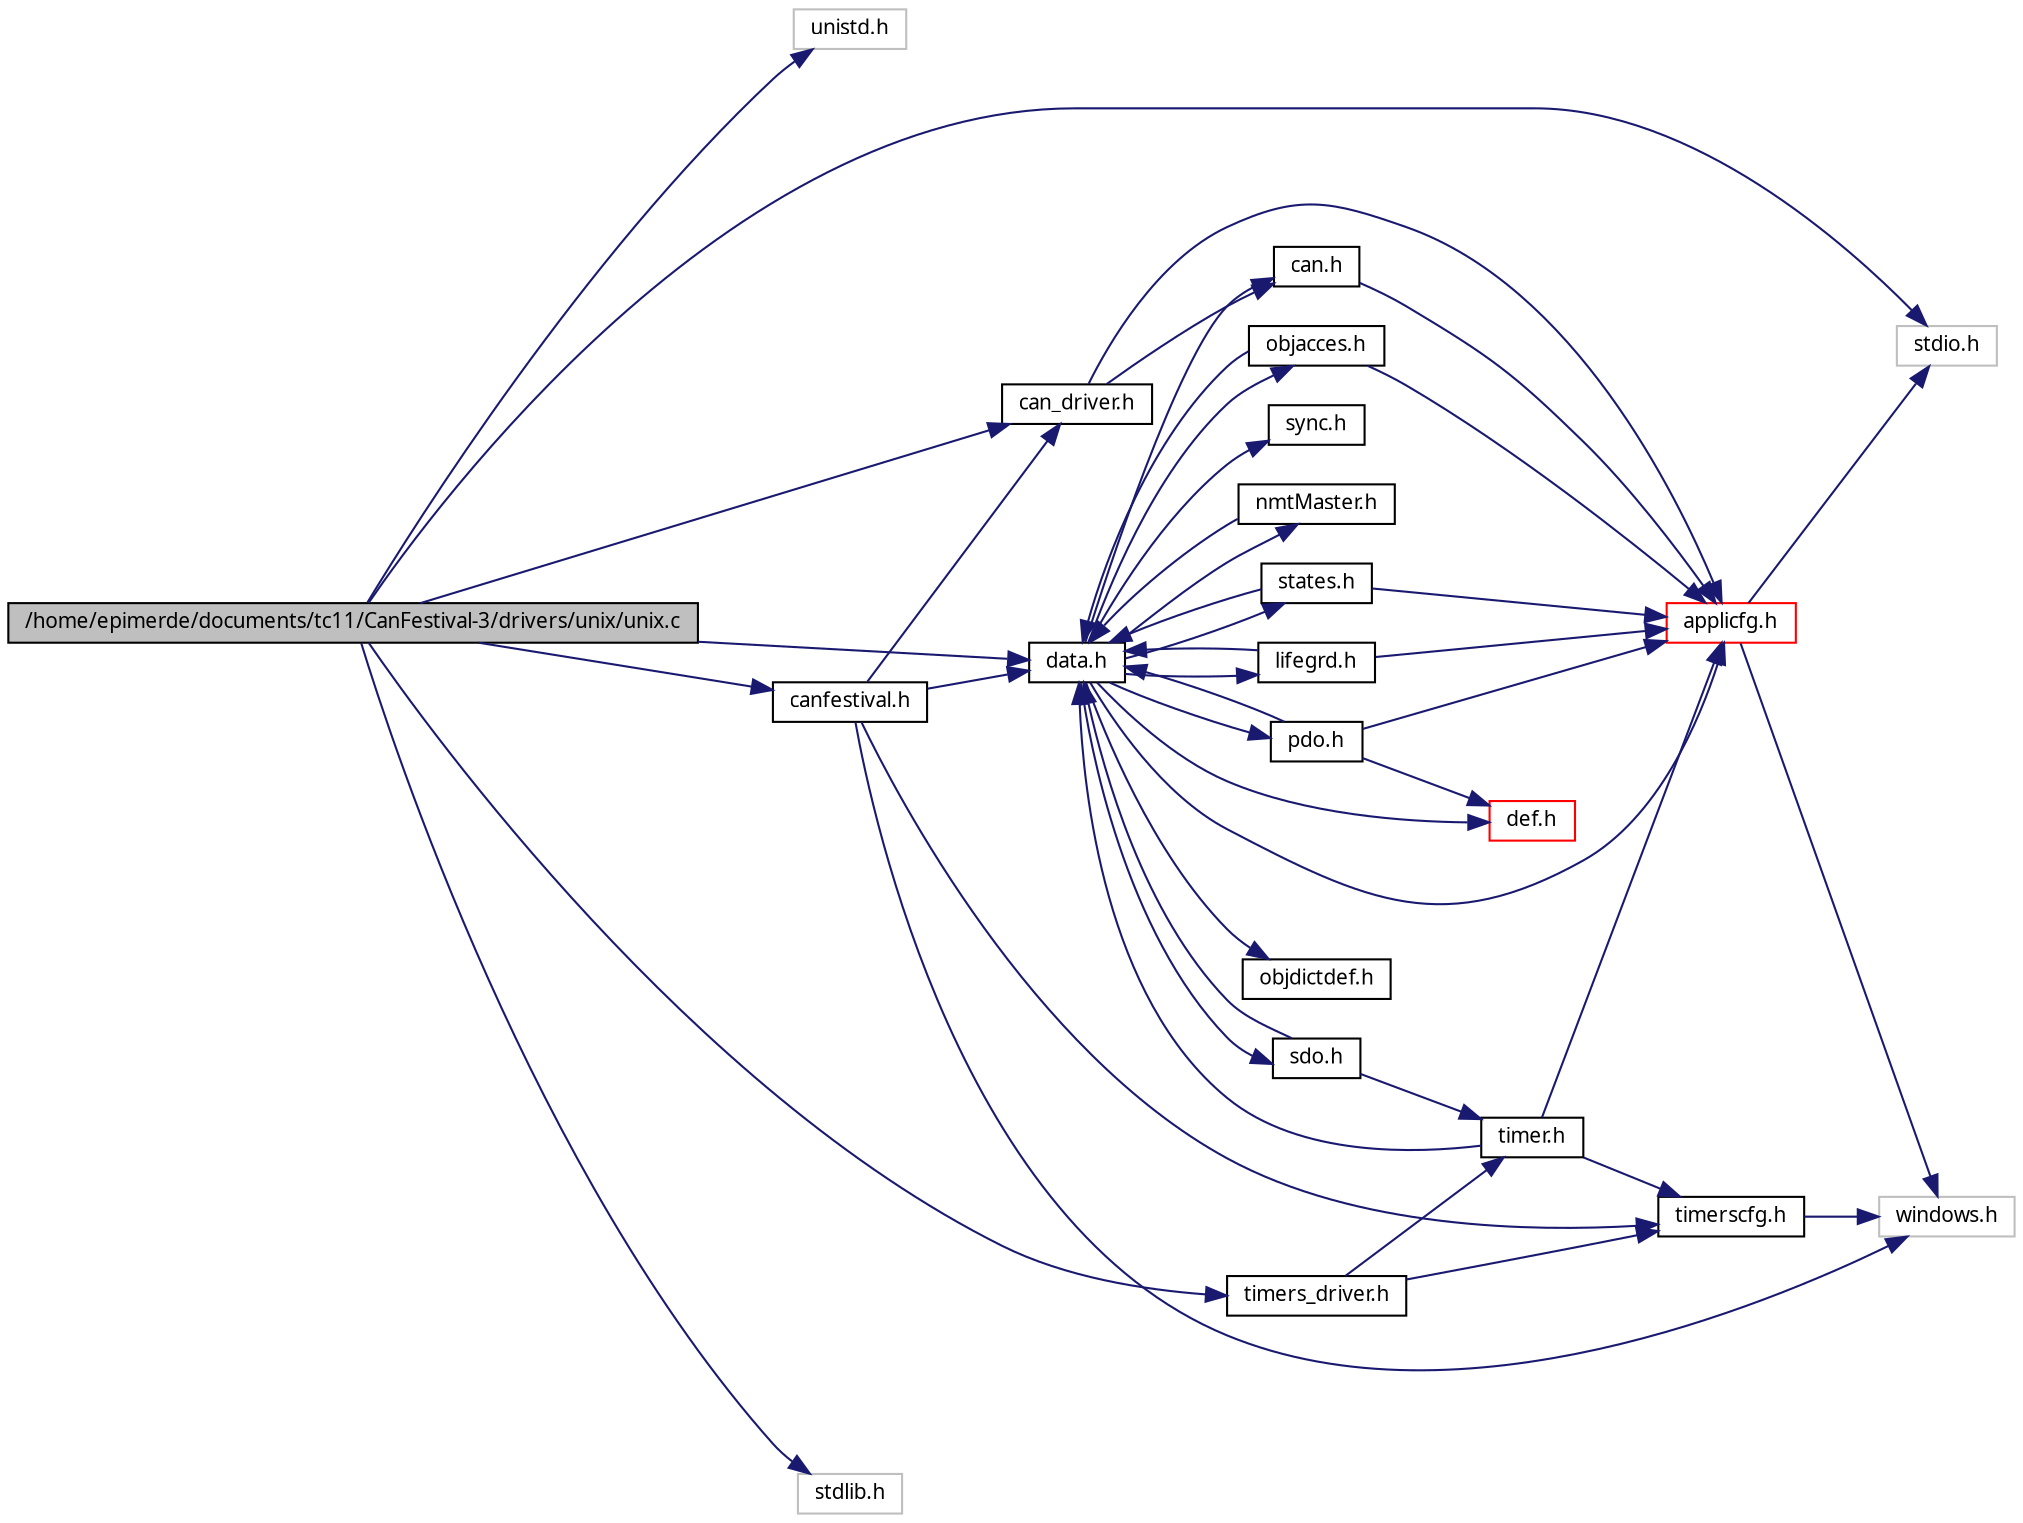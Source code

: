 digraph G
{
  edge [fontname="FreeSans.ttf",fontsize=10,labelfontname="FreeSans.ttf",labelfontsize=10];
  node [fontname="FreeSans.ttf",fontsize=10,shape=record];
  rankdir=LR;
  Node1 [label="/home/epimerde/documents/tc11/CanFestival-3/drivers/unix/unix.c",height=0.2,width=0.4,color="black", fillcolor="grey75", style="filled" fontcolor="black"];
  Node1 -> Node2 [color="midnightblue",fontsize=10,style="solid",fontname="FreeSans.ttf"];
  Node2 [label="unistd.h",height=0.2,width=0.4,color="grey75", fillcolor="white", style="filled"];
  Node1 -> Node3 [color="midnightblue",fontsize=10,style="solid",fontname="FreeSans.ttf"];
  Node3 [label="stdio.h",height=0.2,width=0.4,color="grey75", fillcolor="white", style="filled"];
  Node1 -> Node4 [color="midnightblue",fontsize=10,style="solid",fontname="FreeSans.ttf"];
  Node4 [label="stdlib.h",height=0.2,width=0.4,color="grey75", fillcolor="white", style="filled"];
  Node1 -> Node5 [color="midnightblue",fontsize=10,style="solid",fontname="FreeSans.ttf"];
  Node5 [label="data.h",height=0.2,width=0.4,color="black", fillcolor="white", style="filled",URL="$data_8h.html"];
  Node5 -> Node6 [color="midnightblue",fontsize=10,style="solid",fontname="FreeSans.ttf"];
  Node6 [label="applicfg.h",height=0.2,width=0.4,color="red", fillcolor="white", style="filled",URL="$win32_2applicfg_8h.html"];
  Node6 -> Node7 [color="midnightblue",fontsize=10,style="solid",fontname="FreeSans.ttf"];
  Node7 [label="windows.h",height=0.2,width=0.4,color="grey75", fillcolor="white", style="filled"];
  Node6 -> Node3 [color="midnightblue",fontsize=10,style="solid",fontname="FreeSans.ttf"];
  Node5 -> Node8 [color="midnightblue",fontsize=10,style="solid",fontname="FreeSans.ttf"];
  Node8 [label="def.h",height=0.2,width=0.4,color="red", fillcolor="white", style="filled",URL="$def_8h.html"];
  Node5 -> Node9 [color="midnightblue",fontsize=10,style="solid",fontname="FreeSans.ttf"];
  Node9 [label="can.h",height=0.2,width=0.4,color="black", fillcolor="white", style="filled",URL="$can_8h.html"];
  Node9 -> Node6 [color="midnightblue",fontsize=10,style="solid",fontname="FreeSans.ttf"];
  Node5 -> Node10 [color="midnightblue",fontsize=10,style="solid",fontname="FreeSans.ttf"];
  Node10 [label="objdictdef.h",height=0.2,width=0.4,color="black", fillcolor="white", style="filled",URL="$objdictdef_8h.html"];
  Node5 -> Node11 [color="midnightblue",fontsize=10,style="solid",fontname="FreeSans.ttf"];
  Node11 [label="objacces.h",height=0.2,width=0.4,color="black", fillcolor="white", style="filled",URL="$objacces_8h.html"];
  Node11 -> Node6 [color="midnightblue",fontsize=10,style="solid",fontname="FreeSans.ttf"];
  Node11 -> Node5 [color="midnightblue",fontsize=10,style="solid",fontname="FreeSans.ttf"];
  Node5 -> Node12 [color="midnightblue",fontsize=10,style="solid",fontname="FreeSans.ttf"];
  Node12 [label="sdo.h",height=0.2,width=0.4,color="black", fillcolor="white", style="filled",URL="$sdo_8h.html"];
  Node12 -> Node13 [color="midnightblue",fontsize=10,style="solid",fontname="FreeSans.ttf"];
  Node13 [label="timer.h",height=0.2,width=0.4,color="black", fillcolor="white", style="filled",URL="$timer_8h.html"];
  Node13 -> Node14 [color="midnightblue",fontsize=10,style="solid",fontname="FreeSans.ttf"];
  Node14 [label="timerscfg.h",height=0.2,width=0.4,color="black", fillcolor="white", style="filled",URL="$win32_2timerscfg_8h.html"];
  Node14 -> Node7 [color="midnightblue",fontsize=10,style="solid",fontname="FreeSans.ttf"];
  Node13 -> Node6 [color="midnightblue",fontsize=10,style="solid",fontname="FreeSans.ttf"];
  Node13 -> Node5 [color="midnightblue",fontsize=10,style="solid",fontname="FreeSans.ttf"];
  Node12 -> Node5 [color="midnightblue",fontsize=10,style="solid",fontname="FreeSans.ttf"];
  Node5 -> Node15 [color="midnightblue",fontsize=10,style="solid",fontname="FreeSans.ttf"];
  Node15 [label="pdo.h",height=0.2,width=0.4,color="black", fillcolor="white", style="filled",URL="$pdo_8h.html"];
  Node15 -> Node6 [color="midnightblue",fontsize=10,style="solid",fontname="FreeSans.ttf"];
  Node15 -> Node8 [color="midnightblue",fontsize=10,style="solid",fontname="FreeSans.ttf"];
  Node15 -> Node5 [color="midnightblue",fontsize=10,style="solid",fontname="FreeSans.ttf"];
  Node5 -> Node16 [color="midnightblue",fontsize=10,style="solid",fontname="FreeSans.ttf"];
  Node16 [label="states.h",height=0.2,width=0.4,color="black", fillcolor="white", style="filled",URL="$states_8h.html"];
  Node16 -> Node6 [color="midnightblue",fontsize=10,style="solid",fontname="FreeSans.ttf"];
  Node16 -> Node5 [color="midnightblue",fontsize=10,style="solid",fontname="FreeSans.ttf"];
  Node5 -> Node17 [color="midnightblue",fontsize=10,style="solid",fontname="FreeSans.ttf"];
  Node17 [label="lifegrd.h",height=0.2,width=0.4,color="black", fillcolor="white", style="filled",URL="$lifegrd_8h.html"];
  Node17 -> Node6 [color="midnightblue",fontsize=10,style="solid",fontname="FreeSans.ttf"];
  Node17 -> Node5 [color="midnightblue",fontsize=10,style="solid",fontname="FreeSans.ttf"];
  Node5 -> Node18 [color="midnightblue",fontsize=10,style="solid",fontname="FreeSans.ttf"];
  Node18 [label="sync.h",height=0.2,width=0.4,color="black", fillcolor="white", style="filled",URL="$sync_8h.html"];
  Node5 -> Node19 [color="midnightblue",fontsize=10,style="solid",fontname="FreeSans.ttf"];
  Node19 [label="nmtMaster.h",height=0.2,width=0.4,color="black", fillcolor="white", style="filled",URL="$nmtMaster_8h.html"];
  Node19 -> Node5 [color="midnightblue",fontsize=10,style="solid",fontname="FreeSans.ttf"];
  Node1 -> Node20 [color="midnightblue",fontsize=10,style="solid",fontname="FreeSans.ttf"];
  Node20 [label="canfestival.h",height=0.2,width=0.4,color="black", fillcolor="white", style="filled",URL="$win32_2canfestival_8h.html"];
  Node20 -> Node14 [color="midnightblue",fontsize=10,style="solid",fontname="FreeSans.ttf"];
  Node20 -> Node21 [color="midnightblue",fontsize=10,style="solid",fontname="FreeSans.ttf"];
  Node21 [label="can_driver.h",height=0.2,width=0.4,color="black", fillcolor="white", style="filled",URL="$can__driver_8h.html"];
  Node21 -> Node6 [color="midnightblue",fontsize=10,style="solid",fontname="FreeSans.ttf"];
  Node21 -> Node9 [color="midnightblue",fontsize=10,style="solid",fontname="FreeSans.ttf"];
  Node20 -> Node5 [color="midnightblue",fontsize=10,style="solid",fontname="FreeSans.ttf"];
  Node20 -> Node7 [color="midnightblue",fontsize=10,style="solid",fontname="FreeSans.ttf"];
  Node1 -> Node22 [color="midnightblue",fontsize=10,style="solid",fontname="FreeSans.ttf"];
  Node22 [label="timers_driver.h",height=0.2,width=0.4,color="black", fillcolor="white", style="filled",URL="$timers__driver_8h.html"];
  Node22 -> Node14 [color="midnightblue",fontsize=10,style="solid",fontname="FreeSans.ttf"];
  Node22 -> Node13 [color="midnightblue",fontsize=10,style="solid",fontname="FreeSans.ttf"];
  Node1 -> Node21 [color="midnightblue",fontsize=10,style="solid",fontname="FreeSans.ttf"];
}
